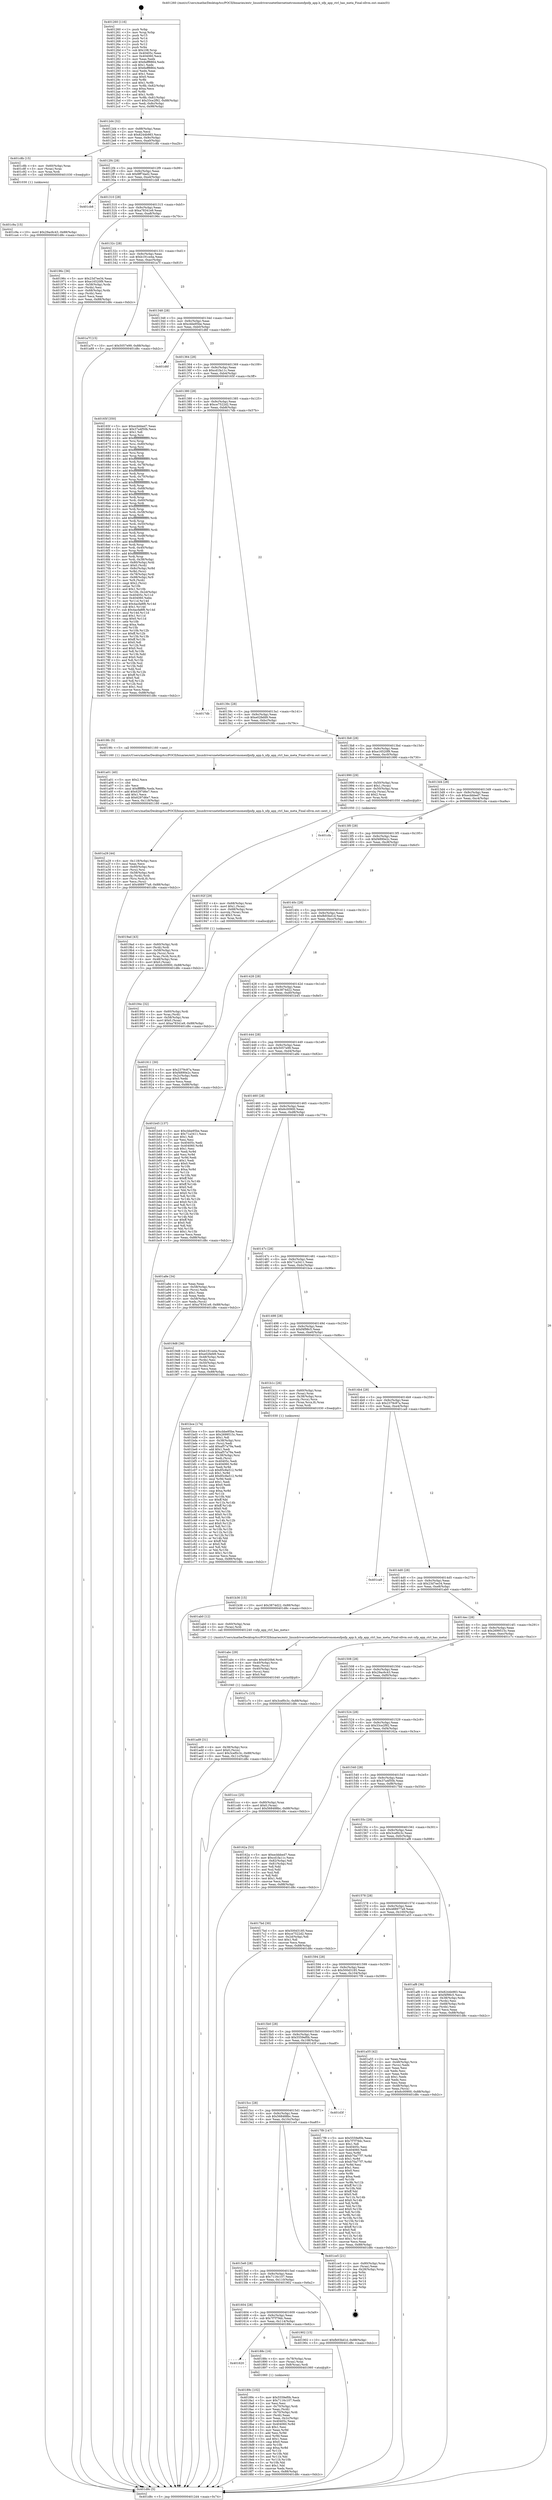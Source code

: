 digraph "0x401260" {
  label = "0x401260 (/mnt/c/Users/mathe/Desktop/tcc/POCII/binaries/extr_linuxdriversnetethernetnetronomenfpnfp_app.h_nfp_app_ctrl_has_meta_Final-ollvm.out::main(0))"
  labelloc = "t"
  node[shape=record]

  Entry [label="",width=0.3,height=0.3,shape=circle,fillcolor=black,style=filled]
  "0x4012d4" [label="{
     0x4012d4 [32]\l
     | [instrs]\l
     &nbsp;&nbsp;0x4012d4 \<+6\>: mov -0x88(%rbp),%eax\l
     &nbsp;&nbsp;0x4012da \<+2\>: mov %eax,%ecx\l
     &nbsp;&nbsp;0x4012dc \<+6\>: sub $0x8244b983,%ecx\l
     &nbsp;&nbsp;0x4012e2 \<+6\>: mov %eax,-0x9c(%rbp)\l
     &nbsp;&nbsp;0x4012e8 \<+6\>: mov %ecx,-0xa0(%rbp)\l
     &nbsp;&nbsp;0x4012ee \<+6\>: je 0000000000401c8b \<main+0xa2b\>\l
  }"]
  "0x401c8b" [label="{
     0x401c8b [15]\l
     | [instrs]\l
     &nbsp;&nbsp;0x401c8b \<+4\>: mov -0x60(%rbp),%rax\l
     &nbsp;&nbsp;0x401c8f \<+3\>: mov (%rax),%rax\l
     &nbsp;&nbsp;0x401c92 \<+3\>: mov %rax,%rdi\l
     &nbsp;&nbsp;0x401c95 \<+5\>: call 0000000000401030 \<free@plt\>\l
     | [calls]\l
     &nbsp;&nbsp;0x401030 \{1\} (unknown)\l
  }"]
  "0x4012f4" [label="{
     0x4012f4 [28]\l
     | [instrs]\l
     &nbsp;&nbsp;0x4012f4 \<+5\>: jmp 00000000004012f9 \<main+0x99\>\l
     &nbsp;&nbsp;0x4012f9 \<+6\>: mov -0x9c(%rbp),%eax\l
     &nbsp;&nbsp;0x4012ff \<+5\>: sub $0x8ff7dad2,%eax\l
     &nbsp;&nbsp;0x401304 \<+6\>: mov %eax,-0xa4(%rbp)\l
     &nbsp;&nbsp;0x40130a \<+6\>: je 0000000000401cb8 \<main+0xa58\>\l
  }"]
  Exit [label="",width=0.3,height=0.3,shape=circle,fillcolor=black,style=filled,peripheries=2]
  "0x401cb8" [label="{
     0x401cb8\l
  }", style=dashed]
  "0x401310" [label="{
     0x401310 [28]\l
     | [instrs]\l
     &nbsp;&nbsp;0x401310 \<+5\>: jmp 0000000000401315 \<main+0xb5\>\l
     &nbsp;&nbsp;0x401315 \<+6\>: mov -0x9c(%rbp),%eax\l
     &nbsp;&nbsp;0x40131b \<+5\>: sub $0xa78341e9,%eax\l
     &nbsp;&nbsp;0x401320 \<+6\>: mov %eax,-0xa8(%rbp)\l
     &nbsp;&nbsp;0x401326 \<+6\>: je 000000000040196c \<main+0x70c\>\l
  }"]
  "0x401c9a" [label="{
     0x401c9a [15]\l
     | [instrs]\l
     &nbsp;&nbsp;0x401c9a \<+10\>: movl $0x29ac6c43,-0x88(%rbp)\l
     &nbsp;&nbsp;0x401ca4 \<+5\>: jmp 0000000000401d8c \<main+0xb2c\>\l
  }"]
  "0x40196c" [label="{
     0x40196c [36]\l
     | [instrs]\l
     &nbsp;&nbsp;0x40196c \<+5\>: mov $0x23d7ee34,%eax\l
     &nbsp;&nbsp;0x401971 \<+5\>: mov $0xe16520f9,%ecx\l
     &nbsp;&nbsp;0x401976 \<+4\>: mov -0x58(%rbp),%rdx\l
     &nbsp;&nbsp;0x40197a \<+2\>: mov (%rdx),%esi\l
     &nbsp;&nbsp;0x40197c \<+4\>: mov -0x68(%rbp),%rdx\l
     &nbsp;&nbsp;0x401980 \<+2\>: cmp (%rdx),%esi\l
     &nbsp;&nbsp;0x401982 \<+3\>: cmovl %ecx,%eax\l
     &nbsp;&nbsp;0x401985 \<+6\>: mov %eax,-0x88(%rbp)\l
     &nbsp;&nbsp;0x40198b \<+5\>: jmp 0000000000401d8c \<main+0xb2c\>\l
  }"]
  "0x40132c" [label="{
     0x40132c [28]\l
     | [instrs]\l
     &nbsp;&nbsp;0x40132c \<+5\>: jmp 0000000000401331 \<main+0xd1\>\l
     &nbsp;&nbsp;0x401331 \<+6\>: mov -0x9c(%rbp),%eax\l
     &nbsp;&nbsp;0x401337 \<+5\>: sub $0xb191ce4a,%eax\l
     &nbsp;&nbsp;0x40133c \<+6\>: mov %eax,-0xac(%rbp)\l
     &nbsp;&nbsp;0x401342 \<+6\>: je 0000000000401a7f \<main+0x81f\>\l
  }"]
  "0x401b36" [label="{
     0x401b36 [15]\l
     | [instrs]\l
     &nbsp;&nbsp;0x401b36 \<+10\>: movl $0x3874d22,-0x88(%rbp)\l
     &nbsp;&nbsp;0x401b40 \<+5\>: jmp 0000000000401d8c \<main+0xb2c\>\l
  }"]
  "0x401a7f" [label="{
     0x401a7f [15]\l
     | [instrs]\l
     &nbsp;&nbsp;0x401a7f \<+10\>: movl $0x5057e99,-0x88(%rbp)\l
     &nbsp;&nbsp;0x401a89 \<+5\>: jmp 0000000000401d8c \<main+0xb2c\>\l
  }"]
  "0x401348" [label="{
     0x401348 [28]\l
     | [instrs]\l
     &nbsp;&nbsp;0x401348 \<+5\>: jmp 000000000040134d \<main+0xed\>\l
     &nbsp;&nbsp;0x40134d \<+6\>: mov -0x9c(%rbp),%eax\l
     &nbsp;&nbsp;0x401353 \<+5\>: sub $0xcbbe95be,%eax\l
     &nbsp;&nbsp;0x401358 \<+6\>: mov %eax,-0xb0(%rbp)\l
     &nbsp;&nbsp;0x40135e \<+6\>: je 0000000000401d6f \<main+0xb0f\>\l
  }"]
  "0x401ad9" [label="{
     0x401ad9 [31]\l
     | [instrs]\l
     &nbsp;&nbsp;0x401ad9 \<+4\>: mov -0x38(%rbp),%rcx\l
     &nbsp;&nbsp;0x401add \<+6\>: movl $0x0,(%rcx)\l
     &nbsp;&nbsp;0x401ae3 \<+10\>: movl $0x3cef0c3c,-0x88(%rbp)\l
     &nbsp;&nbsp;0x401aed \<+6\>: mov %eax,-0x11c(%rbp)\l
     &nbsp;&nbsp;0x401af3 \<+5\>: jmp 0000000000401d8c \<main+0xb2c\>\l
  }"]
  "0x401d6f" [label="{
     0x401d6f\l
  }", style=dashed]
  "0x401364" [label="{
     0x401364 [28]\l
     | [instrs]\l
     &nbsp;&nbsp;0x401364 \<+5\>: jmp 0000000000401369 \<main+0x109\>\l
     &nbsp;&nbsp;0x401369 \<+6\>: mov -0x9c(%rbp),%eax\l
     &nbsp;&nbsp;0x40136f \<+5\>: sub $0xcd1fa11c,%eax\l
     &nbsp;&nbsp;0x401374 \<+6\>: mov %eax,-0xb4(%rbp)\l
     &nbsp;&nbsp;0x40137a \<+6\>: je 000000000040165f \<main+0x3ff\>\l
  }"]
  "0x401abc" [label="{
     0x401abc [29]\l
     | [instrs]\l
     &nbsp;&nbsp;0x401abc \<+10\>: movabs $0x4020b6,%rdi\l
     &nbsp;&nbsp;0x401ac6 \<+4\>: mov -0x40(%rbp),%rcx\l
     &nbsp;&nbsp;0x401aca \<+2\>: mov %eax,(%rcx)\l
     &nbsp;&nbsp;0x401acc \<+4\>: mov -0x40(%rbp),%rcx\l
     &nbsp;&nbsp;0x401ad0 \<+2\>: mov (%rcx),%esi\l
     &nbsp;&nbsp;0x401ad2 \<+2\>: mov $0x0,%al\l
     &nbsp;&nbsp;0x401ad4 \<+5\>: call 0000000000401040 \<printf@plt\>\l
     | [calls]\l
     &nbsp;&nbsp;0x401040 \{1\} (unknown)\l
  }"]
  "0x40165f" [label="{
     0x40165f [350]\l
     | [instrs]\l
     &nbsp;&nbsp;0x40165f \<+5\>: mov $0xecbbbed7,%eax\l
     &nbsp;&nbsp;0x401664 \<+5\>: mov $0x37a4f50b,%ecx\l
     &nbsp;&nbsp;0x401669 \<+2\>: mov $0x1,%dl\l
     &nbsp;&nbsp;0x40166b \<+3\>: mov %rsp,%rsi\l
     &nbsp;&nbsp;0x40166e \<+4\>: add $0xfffffffffffffff0,%rsi\l
     &nbsp;&nbsp;0x401672 \<+3\>: mov %rsi,%rsp\l
     &nbsp;&nbsp;0x401675 \<+4\>: mov %rsi,-0x80(%rbp)\l
     &nbsp;&nbsp;0x401679 \<+3\>: mov %rsp,%rsi\l
     &nbsp;&nbsp;0x40167c \<+4\>: add $0xfffffffffffffff0,%rsi\l
     &nbsp;&nbsp;0x401680 \<+3\>: mov %rsi,%rsp\l
     &nbsp;&nbsp;0x401683 \<+3\>: mov %rsp,%rdi\l
     &nbsp;&nbsp;0x401686 \<+4\>: add $0xfffffffffffffff0,%rdi\l
     &nbsp;&nbsp;0x40168a \<+3\>: mov %rdi,%rsp\l
     &nbsp;&nbsp;0x40168d \<+4\>: mov %rdi,-0x78(%rbp)\l
     &nbsp;&nbsp;0x401691 \<+3\>: mov %rsp,%rdi\l
     &nbsp;&nbsp;0x401694 \<+4\>: add $0xfffffffffffffff0,%rdi\l
     &nbsp;&nbsp;0x401698 \<+3\>: mov %rdi,%rsp\l
     &nbsp;&nbsp;0x40169b \<+4\>: mov %rdi,-0x70(%rbp)\l
     &nbsp;&nbsp;0x40169f \<+3\>: mov %rsp,%rdi\l
     &nbsp;&nbsp;0x4016a2 \<+4\>: add $0xfffffffffffffff0,%rdi\l
     &nbsp;&nbsp;0x4016a6 \<+3\>: mov %rdi,%rsp\l
     &nbsp;&nbsp;0x4016a9 \<+4\>: mov %rdi,-0x68(%rbp)\l
     &nbsp;&nbsp;0x4016ad \<+3\>: mov %rsp,%rdi\l
     &nbsp;&nbsp;0x4016b0 \<+4\>: add $0xfffffffffffffff0,%rdi\l
     &nbsp;&nbsp;0x4016b4 \<+3\>: mov %rdi,%rsp\l
     &nbsp;&nbsp;0x4016b7 \<+4\>: mov %rdi,-0x60(%rbp)\l
     &nbsp;&nbsp;0x4016bb \<+3\>: mov %rsp,%rdi\l
     &nbsp;&nbsp;0x4016be \<+4\>: add $0xfffffffffffffff0,%rdi\l
     &nbsp;&nbsp;0x4016c2 \<+3\>: mov %rdi,%rsp\l
     &nbsp;&nbsp;0x4016c5 \<+4\>: mov %rdi,-0x58(%rbp)\l
     &nbsp;&nbsp;0x4016c9 \<+3\>: mov %rsp,%rdi\l
     &nbsp;&nbsp;0x4016cc \<+4\>: add $0xfffffffffffffff0,%rdi\l
     &nbsp;&nbsp;0x4016d0 \<+3\>: mov %rdi,%rsp\l
     &nbsp;&nbsp;0x4016d3 \<+4\>: mov %rdi,-0x50(%rbp)\l
     &nbsp;&nbsp;0x4016d7 \<+3\>: mov %rsp,%rdi\l
     &nbsp;&nbsp;0x4016da \<+4\>: add $0xfffffffffffffff0,%rdi\l
     &nbsp;&nbsp;0x4016de \<+3\>: mov %rdi,%rsp\l
     &nbsp;&nbsp;0x4016e1 \<+4\>: mov %rdi,-0x48(%rbp)\l
     &nbsp;&nbsp;0x4016e5 \<+3\>: mov %rsp,%rdi\l
     &nbsp;&nbsp;0x4016e8 \<+4\>: add $0xfffffffffffffff0,%rdi\l
     &nbsp;&nbsp;0x4016ec \<+3\>: mov %rdi,%rsp\l
     &nbsp;&nbsp;0x4016ef \<+4\>: mov %rdi,-0x40(%rbp)\l
     &nbsp;&nbsp;0x4016f3 \<+3\>: mov %rsp,%rdi\l
     &nbsp;&nbsp;0x4016f6 \<+4\>: add $0xfffffffffffffff0,%rdi\l
     &nbsp;&nbsp;0x4016fa \<+3\>: mov %rdi,%rsp\l
     &nbsp;&nbsp;0x4016fd \<+4\>: mov %rdi,-0x38(%rbp)\l
     &nbsp;&nbsp;0x401701 \<+4\>: mov -0x80(%rbp),%rdi\l
     &nbsp;&nbsp;0x401705 \<+6\>: movl $0x0,(%rdi)\l
     &nbsp;&nbsp;0x40170b \<+7\>: mov -0x8c(%rbp),%r8d\l
     &nbsp;&nbsp;0x401712 \<+3\>: mov %r8d,(%rsi)\l
     &nbsp;&nbsp;0x401715 \<+4\>: mov -0x78(%rbp),%rdi\l
     &nbsp;&nbsp;0x401719 \<+7\>: mov -0x98(%rbp),%r9\l
     &nbsp;&nbsp;0x401720 \<+3\>: mov %r9,(%rdi)\l
     &nbsp;&nbsp;0x401723 \<+3\>: cmpl $0x2,(%rsi)\l
     &nbsp;&nbsp;0x401726 \<+4\>: setne %r10b\l
     &nbsp;&nbsp;0x40172a \<+4\>: and $0x1,%r10b\l
     &nbsp;&nbsp;0x40172e \<+4\>: mov %r10b,-0x2d(%rbp)\l
     &nbsp;&nbsp;0x401732 \<+8\>: mov 0x40405c,%r11d\l
     &nbsp;&nbsp;0x40173a \<+7\>: mov 0x404060,%ebx\l
     &nbsp;&nbsp;0x401741 \<+3\>: mov %r11d,%r14d\l
     &nbsp;&nbsp;0x401744 \<+7\>: add $0x4acfa8f8,%r14d\l
     &nbsp;&nbsp;0x40174b \<+4\>: sub $0x1,%r14d\l
     &nbsp;&nbsp;0x40174f \<+7\>: sub $0x4acfa8f8,%r14d\l
     &nbsp;&nbsp;0x401756 \<+4\>: imul %r14d,%r11d\l
     &nbsp;&nbsp;0x40175a \<+4\>: and $0x1,%r11d\l
     &nbsp;&nbsp;0x40175e \<+4\>: cmp $0x0,%r11d\l
     &nbsp;&nbsp;0x401762 \<+4\>: sete %r10b\l
     &nbsp;&nbsp;0x401766 \<+3\>: cmp $0xa,%ebx\l
     &nbsp;&nbsp;0x401769 \<+4\>: setl %r15b\l
     &nbsp;&nbsp;0x40176d \<+3\>: mov %r10b,%r12b\l
     &nbsp;&nbsp;0x401770 \<+4\>: xor $0xff,%r12b\l
     &nbsp;&nbsp;0x401774 \<+3\>: mov %r15b,%r13b\l
     &nbsp;&nbsp;0x401777 \<+4\>: xor $0xff,%r13b\l
     &nbsp;&nbsp;0x40177b \<+3\>: xor $0x0,%dl\l
     &nbsp;&nbsp;0x40177e \<+3\>: mov %r12b,%sil\l
     &nbsp;&nbsp;0x401781 \<+4\>: and $0x0,%sil\l
     &nbsp;&nbsp;0x401785 \<+3\>: and %dl,%r10b\l
     &nbsp;&nbsp;0x401788 \<+3\>: mov %r13b,%dil\l
     &nbsp;&nbsp;0x40178b \<+4\>: and $0x0,%dil\l
     &nbsp;&nbsp;0x40178f \<+3\>: and %dl,%r15b\l
     &nbsp;&nbsp;0x401792 \<+3\>: or %r10b,%sil\l
     &nbsp;&nbsp;0x401795 \<+3\>: or %r15b,%dil\l
     &nbsp;&nbsp;0x401798 \<+3\>: xor %dil,%sil\l
     &nbsp;&nbsp;0x40179b \<+3\>: or %r13b,%r12b\l
     &nbsp;&nbsp;0x40179e \<+4\>: xor $0xff,%r12b\l
     &nbsp;&nbsp;0x4017a2 \<+3\>: or $0x0,%dl\l
     &nbsp;&nbsp;0x4017a5 \<+3\>: and %dl,%r12b\l
     &nbsp;&nbsp;0x4017a8 \<+3\>: or %r12b,%sil\l
     &nbsp;&nbsp;0x4017ab \<+4\>: test $0x1,%sil\l
     &nbsp;&nbsp;0x4017af \<+3\>: cmovne %ecx,%eax\l
     &nbsp;&nbsp;0x4017b2 \<+6\>: mov %eax,-0x88(%rbp)\l
     &nbsp;&nbsp;0x4017b8 \<+5\>: jmp 0000000000401d8c \<main+0xb2c\>\l
  }"]
  "0x401380" [label="{
     0x401380 [28]\l
     | [instrs]\l
     &nbsp;&nbsp;0x401380 \<+5\>: jmp 0000000000401385 \<main+0x125\>\l
     &nbsp;&nbsp;0x401385 \<+6\>: mov -0x9c(%rbp),%eax\l
     &nbsp;&nbsp;0x40138b \<+5\>: sub $0xce7522d2,%eax\l
     &nbsp;&nbsp;0x401390 \<+6\>: mov %eax,-0xb8(%rbp)\l
     &nbsp;&nbsp;0x401396 \<+6\>: je 00000000004017db \<main+0x57b\>\l
  }"]
  "0x401a29" [label="{
     0x401a29 [44]\l
     | [instrs]\l
     &nbsp;&nbsp;0x401a29 \<+6\>: mov -0x118(%rbp),%ecx\l
     &nbsp;&nbsp;0x401a2f \<+3\>: imul %eax,%ecx\l
     &nbsp;&nbsp;0x401a32 \<+4\>: mov -0x60(%rbp),%rsi\l
     &nbsp;&nbsp;0x401a36 \<+3\>: mov (%rsi),%rsi\l
     &nbsp;&nbsp;0x401a39 \<+4\>: mov -0x58(%rbp),%rdi\l
     &nbsp;&nbsp;0x401a3d \<+3\>: movslq (%rdi),%rdi\l
     &nbsp;&nbsp;0x401a40 \<+4\>: mov (%rsi,%rdi,8),%rsi\l
     &nbsp;&nbsp;0x401a44 \<+2\>: mov %ecx,(%rsi)\l
     &nbsp;&nbsp;0x401a46 \<+10\>: movl $0x488977a9,-0x88(%rbp)\l
     &nbsp;&nbsp;0x401a50 \<+5\>: jmp 0000000000401d8c \<main+0xb2c\>\l
  }"]
  "0x4017db" [label="{
     0x4017db\l
  }", style=dashed]
  "0x40139c" [label="{
     0x40139c [28]\l
     | [instrs]\l
     &nbsp;&nbsp;0x40139c \<+5\>: jmp 00000000004013a1 \<main+0x141\>\l
     &nbsp;&nbsp;0x4013a1 \<+6\>: mov -0x9c(%rbp),%eax\l
     &nbsp;&nbsp;0x4013a7 \<+5\>: sub $0xe02fefd9,%eax\l
     &nbsp;&nbsp;0x4013ac \<+6\>: mov %eax,-0xbc(%rbp)\l
     &nbsp;&nbsp;0x4013b2 \<+6\>: je 00000000004019fc \<main+0x79c\>\l
  }"]
  "0x401a01" [label="{
     0x401a01 [40]\l
     | [instrs]\l
     &nbsp;&nbsp;0x401a01 \<+5\>: mov $0x2,%ecx\l
     &nbsp;&nbsp;0x401a06 \<+1\>: cltd\l
     &nbsp;&nbsp;0x401a07 \<+2\>: idiv %ecx\l
     &nbsp;&nbsp;0x401a09 \<+6\>: imul $0xfffffffe,%edx,%ecx\l
     &nbsp;&nbsp;0x401a0f \<+6\>: add $0x6297d6e7,%ecx\l
     &nbsp;&nbsp;0x401a15 \<+3\>: add $0x1,%ecx\l
     &nbsp;&nbsp;0x401a18 \<+6\>: sub $0x6297d6e7,%ecx\l
     &nbsp;&nbsp;0x401a1e \<+6\>: mov %ecx,-0x118(%rbp)\l
     &nbsp;&nbsp;0x401a24 \<+5\>: call 0000000000401160 \<next_i\>\l
     | [calls]\l
     &nbsp;&nbsp;0x401160 \{1\} (/mnt/c/Users/mathe/Desktop/tcc/POCII/binaries/extr_linuxdriversnetethernetnetronomenfpnfp_app.h_nfp_app_ctrl_has_meta_Final-ollvm.out::next_i)\l
  }"]
  "0x4019fc" [label="{
     0x4019fc [5]\l
     | [instrs]\l
     &nbsp;&nbsp;0x4019fc \<+5\>: call 0000000000401160 \<next_i\>\l
     | [calls]\l
     &nbsp;&nbsp;0x401160 \{1\} (/mnt/c/Users/mathe/Desktop/tcc/POCII/binaries/extr_linuxdriversnetethernetnetronomenfpnfp_app.h_nfp_app_ctrl_has_meta_Final-ollvm.out::next_i)\l
  }"]
  "0x4013b8" [label="{
     0x4013b8 [28]\l
     | [instrs]\l
     &nbsp;&nbsp;0x4013b8 \<+5\>: jmp 00000000004013bd \<main+0x15d\>\l
     &nbsp;&nbsp;0x4013bd \<+6\>: mov -0x9c(%rbp),%eax\l
     &nbsp;&nbsp;0x4013c3 \<+5\>: sub $0xe16520f9,%eax\l
     &nbsp;&nbsp;0x4013c8 \<+6\>: mov %eax,-0xc0(%rbp)\l
     &nbsp;&nbsp;0x4013ce \<+6\>: je 0000000000401990 \<main+0x730\>\l
  }"]
  "0x4019ad" [label="{
     0x4019ad [43]\l
     | [instrs]\l
     &nbsp;&nbsp;0x4019ad \<+4\>: mov -0x60(%rbp),%rdi\l
     &nbsp;&nbsp;0x4019b1 \<+3\>: mov (%rdi),%rdi\l
     &nbsp;&nbsp;0x4019b4 \<+4\>: mov -0x58(%rbp),%rcx\l
     &nbsp;&nbsp;0x4019b8 \<+3\>: movslq (%rcx),%rcx\l
     &nbsp;&nbsp;0x4019bb \<+4\>: mov %rax,(%rdi,%rcx,8)\l
     &nbsp;&nbsp;0x4019bf \<+4\>: mov -0x48(%rbp),%rax\l
     &nbsp;&nbsp;0x4019c3 \<+6\>: movl $0x0,(%rax)\l
     &nbsp;&nbsp;0x4019c9 \<+10\>: movl $0x6c00900,-0x88(%rbp)\l
     &nbsp;&nbsp;0x4019d3 \<+5\>: jmp 0000000000401d8c \<main+0xb2c\>\l
  }"]
  "0x401990" [label="{
     0x401990 [29]\l
     | [instrs]\l
     &nbsp;&nbsp;0x401990 \<+4\>: mov -0x50(%rbp),%rax\l
     &nbsp;&nbsp;0x401994 \<+6\>: movl $0x1,(%rax)\l
     &nbsp;&nbsp;0x40199a \<+4\>: mov -0x50(%rbp),%rax\l
     &nbsp;&nbsp;0x40199e \<+3\>: movslq (%rax),%rax\l
     &nbsp;&nbsp;0x4019a1 \<+4\>: shl $0x2,%rax\l
     &nbsp;&nbsp;0x4019a5 \<+3\>: mov %rax,%rdi\l
     &nbsp;&nbsp;0x4019a8 \<+5\>: call 0000000000401050 \<malloc@plt\>\l
     | [calls]\l
     &nbsp;&nbsp;0x401050 \{1\} (unknown)\l
  }"]
  "0x4013d4" [label="{
     0x4013d4 [28]\l
     | [instrs]\l
     &nbsp;&nbsp;0x4013d4 \<+5\>: jmp 00000000004013d9 \<main+0x179\>\l
     &nbsp;&nbsp;0x4013d9 \<+6\>: mov -0x9c(%rbp),%eax\l
     &nbsp;&nbsp;0x4013df \<+5\>: sub $0xecbbbed7,%eax\l
     &nbsp;&nbsp;0x4013e4 \<+6\>: mov %eax,-0xc4(%rbp)\l
     &nbsp;&nbsp;0x4013ea \<+6\>: je 0000000000401cfa \<main+0xa9a\>\l
  }"]
  "0x40194c" [label="{
     0x40194c [32]\l
     | [instrs]\l
     &nbsp;&nbsp;0x40194c \<+4\>: mov -0x60(%rbp),%rdi\l
     &nbsp;&nbsp;0x401950 \<+3\>: mov %rax,(%rdi)\l
     &nbsp;&nbsp;0x401953 \<+4\>: mov -0x58(%rbp),%rax\l
     &nbsp;&nbsp;0x401957 \<+6\>: movl $0x0,(%rax)\l
     &nbsp;&nbsp;0x40195d \<+10\>: movl $0xa78341e9,-0x88(%rbp)\l
     &nbsp;&nbsp;0x401967 \<+5\>: jmp 0000000000401d8c \<main+0xb2c\>\l
  }"]
  "0x401cfa" [label="{
     0x401cfa\l
  }", style=dashed]
  "0x4013f0" [label="{
     0x4013f0 [28]\l
     | [instrs]\l
     &nbsp;&nbsp;0x4013f0 \<+5\>: jmp 00000000004013f5 \<main+0x195\>\l
     &nbsp;&nbsp;0x4013f5 \<+6\>: mov -0x9c(%rbp),%eax\l
     &nbsp;&nbsp;0x4013fb \<+5\>: sub $0xf4890e2c,%eax\l
     &nbsp;&nbsp;0x401400 \<+6\>: mov %eax,-0xc8(%rbp)\l
     &nbsp;&nbsp;0x401406 \<+6\>: je 000000000040192f \<main+0x6cf\>\l
  }"]
  "0x40189c" [label="{
     0x40189c [102]\l
     | [instrs]\l
     &nbsp;&nbsp;0x40189c \<+5\>: mov $0x5559ef0b,%ecx\l
     &nbsp;&nbsp;0x4018a1 \<+5\>: mov $0x7116c107,%edx\l
     &nbsp;&nbsp;0x4018a6 \<+2\>: xor %esi,%esi\l
     &nbsp;&nbsp;0x4018a8 \<+4\>: mov -0x70(%rbp),%rdi\l
     &nbsp;&nbsp;0x4018ac \<+2\>: mov %eax,(%rdi)\l
     &nbsp;&nbsp;0x4018ae \<+4\>: mov -0x70(%rbp),%rdi\l
     &nbsp;&nbsp;0x4018b2 \<+2\>: mov (%rdi),%eax\l
     &nbsp;&nbsp;0x4018b4 \<+3\>: mov %eax,-0x2c(%rbp)\l
     &nbsp;&nbsp;0x4018b7 \<+7\>: mov 0x40405c,%eax\l
     &nbsp;&nbsp;0x4018be \<+8\>: mov 0x404060,%r8d\l
     &nbsp;&nbsp;0x4018c6 \<+3\>: sub $0x1,%esi\l
     &nbsp;&nbsp;0x4018c9 \<+3\>: mov %eax,%r9d\l
     &nbsp;&nbsp;0x4018cc \<+3\>: add %esi,%r9d\l
     &nbsp;&nbsp;0x4018cf \<+4\>: imul %r9d,%eax\l
     &nbsp;&nbsp;0x4018d3 \<+3\>: and $0x1,%eax\l
     &nbsp;&nbsp;0x4018d6 \<+3\>: cmp $0x0,%eax\l
     &nbsp;&nbsp;0x4018d9 \<+4\>: sete %r10b\l
     &nbsp;&nbsp;0x4018dd \<+4\>: cmp $0xa,%r8d\l
     &nbsp;&nbsp;0x4018e1 \<+4\>: setl %r11b\l
     &nbsp;&nbsp;0x4018e5 \<+3\>: mov %r10b,%bl\l
     &nbsp;&nbsp;0x4018e8 \<+3\>: and %r11b,%bl\l
     &nbsp;&nbsp;0x4018eb \<+3\>: xor %r11b,%r10b\l
     &nbsp;&nbsp;0x4018ee \<+3\>: or %r10b,%bl\l
     &nbsp;&nbsp;0x4018f1 \<+3\>: test $0x1,%bl\l
     &nbsp;&nbsp;0x4018f4 \<+3\>: cmovne %edx,%ecx\l
     &nbsp;&nbsp;0x4018f7 \<+6\>: mov %ecx,-0x88(%rbp)\l
     &nbsp;&nbsp;0x4018fd \<+5\>: jmp 0000000000401d8c \<main+0xb2c\>\l
  }"]
  "0x40192f" [label="{
     0x40192f [29]\l
     | [instrs]\l
     &nbsp;&nbsp;0x40192f \<+4\>: mov -0x68(%rbp),%rax\l
     &nbsp;&nbsp;0x401933 \<+6\>: movl $0x1,(%rax)\l
     &nbsp;&nbsp;0x401939 \<+4\>: mov -0x68(%rbp),%rax\l
     &nbsp;&nbsp;0x40193d \<+3\>: movslq (%rax),%rax\l
     &nbsp;&nbsp;0x401940 \<+4\>: shl $0x3,%rax\l
     &nbsp;&nbsp;0x401944 \<+3\>: mov %rax,%rdi\l
     &nbsp;&nbsp;0x401947 \<+5\>: call 0000000000401050 \<malloc@plt\>\l
     | [calls]\l
     &nbsp;&nbsp;0x401050 \{1\} (unknown)\l
  }"]
  "0x40140c" [label="{
     0x40140c [28]\l
     | [instrs]\l
     &nbsp;&nbsp;0x40140c \<+5\>: jmp 0000000000401411 \<main+0x1b1\>\l
     &nbsp;&nbsp;0x401411 \<+6\>: mov -0x9c(%rbp),%eax\l
     &nbsp;&nbsp;0x401417 \<+5\>: sub $0xfb93bd1d,%eax\l
     &nbsp;&nbsp;0x40141c \<+6\>: mov %eax,-0xcc(%rbp)\l
     &nbsp;&nbsp;0x401422 \<+6\>: je 0000000000401911 \<main+0x6b1\>\l
  }"]
  "0x401620" [label="{
     0x401620\l
  }", style=dashed]
  "0x401911" [label="{
     0x401911 [30]\l
     | [instrs]\l
     &nbsp;&nbsp;0x401911 \<+5\>: mov $0x2379c87a,%eax\l
     &nbsp;&nbsp;0x401916 \<+5\>: mov $0xf4890e2c,%ecx\l
     &nbsp;&nbsp;0x40191b \<+3\>: mov -0x2c(%rbp),%edx\l
     &nbsp;&nbsp;0x40191e \<+3\>: cmp $0x0,%edx\l
     &nbsp;&nbsp;0x401921 \<+3\>: cmove %ecx,%eax\l
     &nbsp;&nbsp;0x401924 \<+6\>: mov %eax,-0x88(%rbp)\l
     &nbsp;&nbsp;0x40192a \<+5\>: jmp 0000000000401d8c \<main+0xb2c\>\l
  }"]
  "0x401428" [label="{
     0x401428 [28]\l
     | [instrs]\l
     &nbsp;&nbsp;0x401428 \<+5\>: jmp 000000000040142d \<main+0x1cd\>\l
     &nbsp;&nbsp;0x40142d \<+6\>: mov -0x9c(%rbp),%eax\l
     &nbsp;&nbsp;0x401433 \<+5\>: sub $0x3874d22,%eax\l
     &nbsp;&nbsp;0x401438 \<+6\>: mov %eax,-0xd0(%rbp)\l
     &nbsp;&nbsp;0x40143e \<+6\>: je 0000000000401b45 \<main+0x8e5\>\l
  }"]
  "0x40188c" [label="{
     0x40188c [16]\l
     | [instrs]\l
     &nbsp;&nbsp;0x40188c \<+4\>: mov -0x78(%rbp),%rax\l
     &nbsp;&nbsp;0x401890 \<+3\>: mov (%rax),%rax\l
     &nbsp;&nbsp;0x401893 \<+4\>: mov 0x8(%rax),%rdi\l
     &nbsp;&nbsp;0x401897 \<+5\>: call 0000000000401060 \<atoi@plt\>\l
     | [calls]\l
     &nbsp;&nbsp;0x401060 \{1\} (unknown)\l
  }"]
  "0x401b45" [label="{
     0x401b45 [137]\l
     | [instrs]\l
     &nbsp;&nbsp;0x401b45 \<+5\>: mov $0xcbbe95be,%eax\l
     &nbsp;&nbsp;0x401b4a \<+5\>: mov $0x71a3411,%ecx\l
     &nbsp;&nbsp;0x401b4f \<+2\>: mov $0x1,%dl\l
     &nbsp;&nbsp;0x401b51 \<+2\>: xor %esi,%esi\l
     &nbsp;&nbsp;0x401b53 \<+7\>: mov 0x40405c,%edi\l
     &nbsp;&nbsp;0x401b5a \<+8\>: mov 0x404060,%r8d\l
     &nbsp;&nbsp;0x401b62 \<+3\>: sub $0x1,%esi\l
     &nbsp;&nbsp;0x401b65 \<+3\>: mov %edi,%r9d\l
     &nbsp;&nbsp;0x401b68 \<+3\>: add %esi,%r9d\l
     &nbsp;&nbsp;0x401b6b \<+4\>: imul %r9d,%edi\l
     &nbsp;&nbsp;0x401b6f \<+3\>: and $0x1,%edi\l
     &nbsp;&nbsp;0x401b72 \<+3\>: cmp $0x0,%edi\l
     &nbsp;&nbsp;0x401b75 \<+4\>: sete %r10b\l
     &nbsp;&nbsp;0x401b79 \<+4\>: cmp $0xa,%r8d\l
     &nbsp;&nbsp;0x401b7d \<+4\>: setl %r11b\l
     &nbsp;&nbsp;0x401b81 \<+3\>: mov %r10b,%bl\l
     &nbsp;&nbsp;0x401b84 \<+3\>: xor $0xff,%bl\l
     &nbsp;&nbsp;0x401b87 \<+3\>: mov %r11b,%r14b\l
     &nbsp;&nbsp;0x401b8a \<+4\>: xor $0xff,%r14b\l
     &nbsp;&nbsp;0x401b8e \<+3\>: xor $0x0,%dl\l
     &nbsp;&nbsp;0x401b91 \<+3\>: mov %bl,%r15b\l
     &nbsp;&nbsp;0x401b94 \<+4\>: and $0x0,%r15b\l
     &nbsp;&nbsp;0x401b98 \<+3\>: and %dl,%r10b\l
     &nbsp;&nbsp;0x401b9b \<+3\>: mov %r14b,%r12b\l
     &nbsp;&nbsp;0x401b9e \<+4\>: and $0x0,%r12b\l
     &nbsp;&nbsp;0x401ba2 \<+3\>: and %dl,%r11b\l
     &nbsp;&nbsp;0x401ba5 \<+3\>: or %r10b,%r15b\l
     &nbsp;&nbsp;0x401ba8 \<+3\>: or %r11b,%r12b\l
     &nbsp;&nbsp;0x401bab \<+3\>: xor %r12b,%r15b\l
     &nbsp;&nbsp;0x401bae \<+3\>: or %r14b,%bl\l
     &nbsp;&nbsp;0x401bb1 \<+3\>: xor $0xff,%bl\l
     &nbsp;&nbsp;0x401bb4 \<+3\>: or $0x0,%dl\l
     &nbsp;&nbsp;0x401bb7 \<+2\>: and %dl,%bl\l
     &nbsp;&nbsp;0x401bb9 \<+3\>: or %bl,%r15b\l
     &nbsp;&nbsp;0x401bbc \<+4\>: test $0x1,%r15b\l
     &nbsp;&nbsp;0x401bc0 \<+3\>: cmovne %ecx,%eax\l
     &nbsp;&nbsp;0x401bc3 \<+6\>: mov %eax,-0x88(%rbp)\l
     &nbsp;&nbsp;0x401bc9 \<+5\>: jmp 0000000000401d8c \<main+0xb2c\>\l
  }"]
  "0x401444" [label="{
     0x401444 [28]\l
     | [instrs]\l
     &nbsp;&nbsp;0x401444 \<+5\>: jmp 0000000000401449 \<main+0x1e9\>\l
     &nbsp;&nbsp;0x401449 \<+6\>: mov -0x9c(%rbp),%eax\l
     &nbsp;&nbsp;0x40144f \<+5\>: sub $0x5057e99,%eax\l
     &nbsp;&nbsp;0x401454 \<+6\>: mov %eax,-0xd4(%rbp)\l
     &nbsp;&nbsp;0x40145a \<+6\>: je 0000000000401a8e \<main+0x82e\>\l
  }"]
  "0x401604" [label="{
     0x401604 [28]\l
     | [instrs]\l
     &nbsp;&nbsp;0x401604 \<+5\>: jmp 0000000000401609 \<main+0x3a9\>\l
     &nbsp;&nbsp;0x401609 \<+6\>: mov -0x9c(%rbp),%eax\l
     &nbsp;&nbsp;0x40160f \<+5\>: sub $0x7f7f79dc,%eax\l
     &nbsp;&nbsp;0x401614 \<+6\>: mov %eax,-0x114(%rbp)\l
     &nbsp;&nbsp;0x40161a \<+6\>: je 000000000040188c \<main+0x62c\>\l
  }"]
  "0x401a8e" [label="{
     0x401a8e [34]\l
     | [instrs]\l
     &nbsp;&nbsp;0x401a8e \<+2\>: xor %eax,%eax\l
     &nbsp;&nbsp;0x401a90 \<+4\>: mov -0x58(%rbp),%rcx\l
     &nbsp;&nbsp;0x401a94 \<+2\>: mov (%rcx),%edx\l
     &nbsp;&nbsp;0x401a96 \<+3\>: sub $0x1,%eax\l
     &nbsp;&nbsp;0x401a99 \<+2\>: sub %eax,%edx\l
     &nbsp;&nbsp;0x401a9b \<+4\>: mov -0x58(%rbp),%rcx\l
     &nbsp;&nbsp;0x401a9f \<+2\>: mov %edx,(%rcx)\l
     &nbsp;&nbsp;0x401aa1 \<+10\>: movl $0xa78341e9,-0x88(%rbp)\l
     &nbsp;&nbsp;0x401aab \<+5\>: jmp 0000000000401d8c \<main+0xb2c\>\l
  }"]
  "0x401460" [label="{
     0x401460 [28]\l
     | [instrs]\l
     &nbsp;&nbsp;0x401460 \<+5\>: jmp 0000000000401465 \<main+0x205\>\l
     &nbsp;&nbsp;0x401465 \<+6\>: mov -0x9c(%rbp),%eax\l
     &nbsp;&nbsp;0x40146b \<+5\>: sub $0x6c00900,%eax\l
     &nbsp;&nbsp;0x401470 \<+6\>: mov %eax,-0xd8(%rbp)\l
     &nbsp;&nbsp;0x401476 \<+6\>: je 00000000004019d8 \<main+0x778\>\l
  }"]
  "0x401902" [label="{
     0x401902 [15]\l
     | [instrs]\l
     &nbsp;&nbsp;0x401902 \<+10\>: movl $0xfb93bd1d,-0x88(%rbp)\l
     &nbsp;&nbsp;0x40190c \<+5\>: jmp 0000000000401d8c \<main+0xb2c\>\l
  }"]
  "0x4019d8" [label="{
     0x4019d8 [36]\l
     | [instrs]\l
     &nbsp;&nbsp;0x4019d8 \<+5\>: mov $0xb191ce4a,%eax\l
     &nbsp;&nbsp;0x4019dd \<+5\>: mov $0xe02fefd9,%ecx\l
     &nbsp;&nbsp;0x4019e2 \<+4\>: mov -0x48(%rbp),%rdx\l
     &nbsp;&nbsp;0x4019e6 \<+2\>: mov (%rdx),%esi\l
     &nbsp;&nbsp;0x4019e8 \<+4\>: mov -0x50(%rbp),%rdx\l
     &nbsp;&nbsp;0x4019ec \<+2\>: cmp (%rdx),%esi\l
     &nbsp;&nbsp;0x4019ee \<+3\>: cmovl %ecx,%eax\l
     &nbsp;&nbsp;0x4019f1 \<+6\>: mov %eax,-0x88(%rbp)\l
     &nbsp;&nbsp;0x4019f7 \<+5\>: jmp 0000000000401d8c \<main+0xb2c\>\l
  }"]
  "0x40147c" [label="{
     0x40147c [28]\l
     | [instrs]\l
     &nbsp;&nbsp;0x40147c \<+5\>: jmp 0000000000401481 \<main+0x221\>\l
     &nbsp;&nbsp;0x401481 \<+6\>: mov -0x9c(%rbp),%eax\l
     &nbsp;&nbsp;0x401487 \<+5\>: sub $0x71a3411,%eax\l
     &nbsp;&nbsp;0x40148c \<+6\>: mov %eax,-0xdc(%rbp)\l
     &nbsp;&nbsp;0x401492 \<+6\>: je 0000000000401bce \<main+0x96e\>\l
  }"]
  "0x4015e8" [label="{
     0x4015e8 [28]\l
     | [instrs]\l
     &nbsp;&nbsp;0x4015e8 \<+5\>: jmp 00000000004015ed \<main+0x38d\>\l
     &nbsp;&nbsp;0x4015ed \<+6\>: mov -0x9c(%rbp),%eax\l
     &nbsp;&nbsp;0x4015f3 \<+5\>: sub $0x7116c107,%eax\l
     &nbsp;&nbsp;0x4015f8 \<+6\>: mov %eax,-0x110(%rbp)\l
     &nbsp;&nbsp;0x4015fe \<+6\>: je 0000000000401902 \<main+0x6a2\>\l
  }"]
  "0x401bce" [label="{
     0x401bce [174]\l
     | [instrs]\l
     &nbsp;&nbsp;0x401bce \<+5\>: mov $0xcbbe95be,%eax\l
     &nbsp;&nbsp;0x401bd3 \<+5\>: mov $0x2699515c,%ecx\l
     &nbsp;&nbsp;0x401bd8 \<+2\>: mov $0x1,%dl\l
     &nbsp;&nbsp;0x401bda \<+4\>: mov -0x38(%rbp),%rsi\l
     &nbsp;&nbsp;0x401bde \<+2\>: mov (%rsi),%edi\l
     &nbsp;&nbsp;0x401be0 \<+6\>: add $0xaf57a79a,%edi\l
     &nbsp;&nbsp;0x401be6 \<+3\>: add $0x1,%edi\l
     &nbsp;&nbsp;0x401be9 \<+6\>: sub $0xaf57a79a,%edi\l
     &nbsp;&nbsp;0x401bef \<+4\>: mov -0x38(%rbp),%rsi\l
     &nbsp;&nbsp;0x401bf3 \<+2\>: mov %edi,(%rsi)\l
     &nbsp;&nbsp;0x401bf5 \<+7\>: mov 0x40405c,%edi\l
     &nbsp;&nbsp;0x401bfc \<+8\>: mov 0x404060,%r8d\l
     &nbsp;&nbsp;0x401c04 \<+3\>: mov %edi,%r9d\l
     &nbsp;&nbsp;0x401c07 \<+7\>: sub $0x85c8a512,%r9d\l
     &nbsp;&nbsp;0x401c0e \<+4\>: sub $0x1,%r9d\l
     &nbsp;&nbsp;0x401c12 \<+7\>: add $0x85c8a512,%r9d\l
     &nbsp;&nbsp;0x401c19 \<+4\>: imul %r9d,%edi\l
     &nbsp;&nbsp;0x401c1d \<+3\>: and $0x1,%edi\l
     &nbsp;&nbsp;0x401c20 \<+3\>: cmp $0x0,%edi\l
     &nbsp;&nbsp;0x401c23 \<+4\>: sete %r10b\l
     &nbsp;&nbsp;0x401c27 \<+4\>: cmp $0xa,%r8d\l
     &nbsp;&nbsp;0x401c2b \<+4\>: setl %r11b\l
     &nbsp;&nbsp;0x401c2f \<+3\>: mov %r10b,%bl\l
     &nbsp;&nbsp;0x401c32 \<+3\>: xor $0xff,%bl\l
     &nbsp;&nbsp;0x401c35 \<+3\>: mov %r11b,%r14b\l
     &nbsp;&nbsp;0x401c38 \<+4\>: xor $0xff,%r14b\l
     &nbsp;&nbsp;0x401c3c \<+3\>: xor $0x0,%dl\l
     &nbsp;&nbsp;0x401c3f \<+3\>: mov %bl,%r15b\l
     &nbsp;&nbsp;0x401c42 \<+4\>: and $0x0,%r15b\l
     &nbsp;&nbsp;0x401c46 \<+3\>: and %dl,%r10b\l
     &nbsp;&nbsp;0x401c49 \<+3\>: mov %r14b,%r12b\l
     &nbsp;&nbsp;0x401c4c \<+4\>: and $0x0,%r12b\l
     &nbsp;&nbsp;0x401c50 \<+3\>: and %dl,%r11b\l
     &nbsp;&nbsp;0x401c53 \<+3\>: or %r10b,%r15b\l
     &nbsp;&nbsp;0x401c56 \<+3\>: or %r11b,%r12b\l
     &nbsp;&nbsp;0x401c59 \<+3\>: xor %r12b,%r15b\l
     &nbsp;&nbsp;0x401c5c \<+3\>: or %r14b,%bl\l
     &nbsp;&nbsp;0x401c5f \<+3\>: xor $0xff,%bl\l
     &nbsp;&nbsp;0x401c62 \<+3\>: or $0x0,%dl\l
     &nbsp;&nbsp;0x401c65 \<+2\>: and %dl,%bl\l
     &nbsp;&nbsp;0x401c67 \<+3\>: or %bl,%r15b\l
     &nbsp;&nbsp;0x401c6a \<+4\>: test $0x1,%r15b\l
     &nbsp;&nbsp;0x401c6e \<+3\>: cmovne %ecx,%eax\l
     &nbsp;&nbsp;0x401c71 \<+6\>: mov %eax,-0x88(%rbp)\l
     &nbsp;&nbsp;0x401c77 \<+5\>: jmp 0000000000401d8c \<main+0xb2c\>\l
  }"]
  "0x401498" [label="{
     0x401498 [28]\l
     | [instrs]\l
     &nbsp;&nbsp;0x401498 \<+5\>: jmp 000000000040149d \<main+0x23d\>\l
     &nbsp;&nbsp;0x40149d \<+6\>: mov -0x9c(%rbp),%eax\l
     &nbsp;&nbsp;0x4014a3 \<+5\>: sub $0xf4f98c5,%eax\l
     &nbsp;&nbsp;0x4014a8 \<+6\>: mov %eax,-0xe0(%rbp)\l
     &nbsp;&nbsp;0x4014ae \<+6\>: je 0000000000401b1c \<main+0x8bc\>\l
  }"]
  "0x401ce5" [label="{
     0x401ce5 [21]\l
     | [instrs]\l
     &nbsp;&nbsp;0x401ce5 \<+4\>: mov -0x80(%rbp),%rax\l
     &nbsp;&nbsp;0x401ce9 \<+2\>: mov (%rax),%eax\l
     &nbsp;&nbsp;0x401ceb \<+4\>: lea -0x28(%rbp),%rsp\l
     &nbsp;&nbsp;0x401cef \<+1\>: pop %rbx\l
     &nbsp;&nbsp;0x401cf0 \<+2\>: pop %r12\l
     &nbsp;&nbsp;0x401cf2 \<+2\>: pop %r13\l
     &nbsp;&nbsp;0x401cf4 \<+2\>: pop %r14\l
     &nbsp;&nbsp;0x401cf6 \<+2\>: pop %r15\l
     &nbsp;&nbsp;0x401cf8 \<+1\>: pop %rbp\l
     &nbsp;&nbsp;0x401cf9 \<+1\>: ret\l
  }"]
  "0x401b1c" [label="{
     0x401b1c [26]\l
     | [instrs]\l
     &nbsp;&nbsp;0x401b1c \<+4\>: mov -0x60(%rbp),%rax\l
     &nbsp;&nbsp;0x401b20 \<+3\>: mov (%rax),%rax\l
     &nbsp;&nbsp;0x401b23 \<+4\>: mov -0x38(%rbp),%rcx\l
     &nbsp;&nbsp;0x401b27 \<+3\>: movslq (%rcx),%rcx\l
     &nbsp;&nbsp;0x401b2a \<+4\>: mov (%rax,%rcx,8),%rax\l
     &nbsp;&nbsp;0x401b2e \<+3\>: mov %rax,%rdi\l
     &nbsp;&nbsp;0x401b31 \<+5\>: call 0000000000401030 \<free@plt\>\l
     | [calls]\l
     &nbsp;&nbsp;0x401030 \{1\} (unknown)\l
  }"]
  "0x4014b4" [label="{
     0x4014b4 [28]\l
     | [instrs]\l
     &nbsp;&nbsp;0x4014b4 \<+5\>: jmp 00000000004014b9 \<main+0x259\>\l
     &nbsp;&nbsp;0x4014b9 \<+6\>: mov -0x9c(%rbp),%eax\l
     &nbsp;&nbsp;0x4014bf \<+5\>: sub $0x2379c87a,%eax\l
     &nbsp;&nbsp;0x4014c4 \<+6\>: mov %eax,-0xe4(%rbp)\l
     &nbsp;&nbsp;0x4014ca \<+6\>: je 0000000000401ca9 \<main+0xa49\>\l
  }"]
  "0x4015cc" [label="{
     0x4015cc [28]\l
     | [instrs]\l
     &nbsp;&nbsp;0x4015cc \<+5\>: jmp 00000000004015d1 \<main+0x371\>\l
     &nbsp;&nbsp;0x4015d1 \<+6\>: mov -0x9c(%rbp),%eax\l
     &nbsp;&nbsp;0x4015d7 \<+5\>: sub $0x568488bc,%eax\l
     &nbsp;&nbsp;0x4015dc \<+6\>: mov %eax,-0x10c(%rbp)\l
     &nbsp;&nbsp;0x4015e2 \<+6\>: je 0000000000401ce5 \<main+0xa85\>\l
  }"]
  "0x401ca9" [label="{
     0x401ca9\l
  }", style=dashed]
  "0x4014d0" [label="{
     0x4014d0 [28]\l
     | [instrs]\l
     &nbsp;&nbsp;0x4014d0 \<+5\>: jmp 00000000004014d5 \<main+0x275\>\l
     &nbsp;&nbsp;0x4014d5 \<+6\>: mov -0x9c(%rbp),%eax\l
     &nbsp;&nbsp;0x4014db \<+5\>: sub $0x23d7ee34,%eax\l
     &nbsp;&nbsp;0x4014e0 \<+6\>: mov %eax,-0xe8(%rbp)\l
     &nbsp;&nbsp;0x4014e6 \<+6\>: je 0000000000401ab0 \<main+0x850\>\l
  }"]
  "0x401d3f" [label="{
     0x401d3f\l
  }", style=dashed]
  "0x401ab0" [label="{
     0x401ab0 [12]\l
     | [instrs]\l
     &nbsp;&nbsp;0x401ab0 \<+4\>: mov -0x60(%rbp),%rax\l
     &nbsp;&nbsp;0x401ab4 \<+3\>: mov (%rax),%rdi\l
     &nbsp;&nbsp;0x401ab7 \<+5\>: call 0000000000401240 \<nfp_app_ctrl_has_meta\>\l
     | [calls]\l
     &nbsp;&nbsp;0x401240 \{1\} (/mnt/c/Users/mathe/Desktop/tcc/POCII/binaries/extr_linuxdriversnetethernetnetronomenfpnfp_app.h_nfp_app_ctrl_has_meta_Final-ollvm.out::nfp_app_ctrl_has_meta)\l
  }"]
  "0x4014ec" [label="{
     0x4014ec [28]\l
     | [instrs]\l
     &nbsp;&nbsp;0x4014ec \<+5\>: jmp 00000000004014f1 \<main+0x291\>\l
     &nbsp;&nbsp;0x4014f1 \<+6\>: mov -0x9c(%rbp),%eax\l
     &nbsp;&nbsp;0x4014f7 \<+5\>: sub $0x2699515c,%eax\l
     &nbsp;&nbsp;0x4014fc \<+6\>: mov %eax,-0xec(%rbp)\l
     &nbsp;&nbsp;0x401502 \<+6\>: je 0000000000401c7c \<main+0xa1c\>\l
  }"]
  "0x4015b0" [label="{
     0x4015b0 [28]\l
     | [instrs]\l
     &nbsp;&nbsp;0x4015b0 \<+5\>: jmp 00000000004015b5 \<main+0x355\>\l
     &nbsp;&nbsp;0x4015b5 \<+6\>: mov -0x9c(%rbp),%eax\l
     &nbsp;&nbsp;0x4015bb \<+5\>: sub $0x5559ef0b,%eax\l
     &nbsp;&nbsp;0x4015c0 \<+6\>: mov %eax,-0x108(%rbp)\l
     &nbsp;&nbsp;0x4015c6 \<+6\>: je 0000000000401d3f \<main+0xadf\>\l
  }"]
  "0x401c7c" [label="{
     0x401c7c [15]\l
     | [instrs]\l
     &nbsp;&nbsp;0x401c7c \<+10\>: movl $0x3cef0c3c,-0x88(%rbp)\l
     &nbsp;&nbsp;0x401c86 \<+5\>: jmp 0000000000401d8c \<main+0xb2c\>\l
  }"]
  "0x401508" [label="{
     0x401508 [28]\l
     | [instrs]\l
     &nbsp;&nbsp;0x401508 \<+5\>: jmp 000000000040150d \<main+0x2ad\>\l
     &nbsp;&nbsp;0x40150d \<+6\>: mov -0x9c(%rbp),%eax\l
     &nbsp;&nbsp;0x401513 \<+5\>: sub $0x29ac6c43,%eax\l
     &nbsp;&nbsp;0x401518 \<+6\>: mov %eax,-0xf0(%rbp)\l
     &nbsp;&nbsp;0x40151e \<+6\>: je 0000000000401ccc \<main+0xa6c\>\l
  }"]
  "0x4017f9" [label="{
     0x4017f9 [147]\l
     | [instrs]\l
     &nbsp;&nbsp;0x4017f9 \<+5\>: mov $0x5559ef0b,%eax\l
     &nbsp;&nbsp;0x4017fe \<+5\>: mov $0x7f7f79dc,%ecx\l
     &nbsp;&nbsp;0x401803 \<+2\>: mov $0x1,%dl\l
     &nbsp;&nbsp;0x401805 \<+7\>: mov 0x40405c,%esi\l
     &nbsp;&nbsp;0x40180c \<+7\>: mov 0x404060,%edi\l
     &nbsp;&nbsp;0x401813 \<+3\>: mov %esi,%r8d\l
     &nbsp;&nbsp;0x401816 \<+7\>: add $0xb70a77f7,%r8d\l
     &nbsp;&nbsp;0x40181d \<+4\>: sub $0x1,%r8d\l
     &nbsp;&nbsp;0x401821 \<+7\>: sub $0xb70a77f7,%r8d\l
     &nbsp;&nbsp;0x401828 \<+4\>: imul %r8d,%esi\l
     &nbsp;&nbsp;0x40182c \<+3\>: and $0x1,%esi\l
     &nbsp;&nbsp;0x40182f \<+3\>: cmp $0x0,%esi\l
     &nbsp;&nbsp;0x401832 \<+4\>: sete %r9b\l
     &nbsp;&nbsp;0x401836 \<+3\>: cmp $0xa,%edi\l
     &nbsp;&nbsp;0x401839 \<+4\>: setl %r10b\l
     &nbsp;&nbsp;0x40183d \<+3\>: mov %r9b,%r11b\l
     &nbsp;&nbsp;0x401840 \<+4\>: xor $0xff,%r11b\l
     &nbsp;&nbsp;0x401844 \<+3\>: mov %r10b,%bl\l
     &nbsp;&nbsp;0x401847 \<+3\>: xor $0xff,%bl\l
     &nbsp;&nbsp;0x40184a \<+3\>: xor $0x0,%dl\l
     &nbsp;&nbsp;0x40184d \<+3\>: mov %r11b,%r14b\l
     &nbsp;&nbsp;0x401850 \<+4\>: and $0x0,%r14b\l
     &nbsp;&nbsp;0x401854 \<+3\>: and %dl,%r9b\l
     &nbsp;&nbsp;0x401857 \<+3\>: mov %bl,%r15b\l
     &nbsp;&nbsp;0x40185a \<+4\>: and $0x0,%r15b\l
     &nbsp;&nbsp;0x40185e \<+3\>: and %dl,%r10b\l
     &nbsp;&nbsp;0x401861 \<+3\>: or %r9b,%r14b\l
     &nbsp;&nbsp;0x401864 \<+3\>: or %r10b,%r15b\l
     &nbsp;&nbsp;0x401867 \<+3\>: xor %r15b,%r14b\l
     &nbsp;&nbsp;0x40186a \<+3\>: or %bl,%r11b\l
     &nbsp;&nbsp;0x40186d \<+4\>: xor $0xff,%r11b\l
     &nbsp;&nbsp;0x401871 \<+3\>: or $0x0,%dl\l
     &nbsp;&nbsp;0x401874 \<+3\>: and %dl,%r11b\l
     &nbsp;&nbsp;0x401877 \<+3\>: or %r11b,%r14b\l
     &nbsp;&nbsp;0x40187a \<+4\>: test $0x1,%r14b\l
     &nbsp;&nbsp;0x40187e \<+3\>: cmovne %ecx,%eax\l
     &nbsp;&nbsp;0x401881 \<+6\>: mov %eax,-0x88(%rbp)\l
     &nbsp;&nbsp;0x401887 \<+5\>: jmp 0000000000401d8c \<main+0xb2c\>\l
  }"]
  "0x401ccc" [label="{
     0x401ccc [25]\l
     | [instrs]\l
     &nbsp;&nbsp;0x401ccc \<+4\>: mov -0x80(%rbp),%rax\l
     &nbsp;&nbsp;0x401cd0 \<+6\>: movl $0x0,(%rax)\l
     &nbsp;&nbsp;0x401cd6 \<+10\>: movl $0x568488bc,-0x88(%rbp)\l
     &nbsp;&nbsp;0x401ce0 \<+5\>: jmp 0000000000401d8c \<main+0xb2c\>\l
  }"]
  "0x401524" [label="{
     0x401524 [28]\l
     | [instrs]\l
     &nbsp;&nbsp;0x401524 \<+5\>: jmp 0000000000401529 \<main+0x2c9\>\l
     &nbsp;&nbsp;0x401529 \<+6\>: mov -0x9c(%rbp),%eax\l
     &nbsp;&nbsp;0x40152f \<+5\>: sub $0x33ce2f92,%eax\l
     &nbsp;&nbsp;0x401534 \<+6\>: mov %eax,-0xf4(%rbp)\l
     &nbsp;&nbsp;0x40153a \<+6\>: je 000000000040162a \<main+0x3ca\>\l
  }"]
  "0x401594" [label="{
     0x401594 [28]\l
     | [instrs]\l
     &nbsp;&nbsp;0x401594 \<+5\>: jmp 0000000000401599 \<main+0x339\>\l
     &nbsp;&nbsp;0x401599 \<+6\>: mov -0x9c(%rbp),%eax\l
     &nbsp;&nbsp;0x40159f \<+5\>: sub $0x500d3185,%eax\l
     &nbsp;&nbsp;0x4015a4 \<+6\>: mov %eax,-0x104(%rbp)\l
     &nbsp;&nbsp;0x4015aa \<+6\>: je 00000000004017f9 \<main+0x599\>\l
  }"]
  "0x40162a" [label="{
     0x40162a [53]\l
     | [instrs]\l
     &nbsp;&nbsp;0x40162a \<+5\>: mov $0xecbbbed7,%eax\l
     &nbsp;&nbsp;0x40162f \<+5\>: mov $0xcd1fa11c,%ecx\l
     &nbsp;&nbsp;0x401634 \<+6\>: mov -0x82(%rbp),%dl\l
     &nbsp;&nbsp;0x40163a \<+7\>: mov -0x81(%rbp),%sil\l
     &nbsp;&nbsp;0x401641 \<+3\>: mov %dl,%dil\l
     &nbsp;&nbsp;0x401644 \<+3\>: and %sil,%dil\l
     &nbsp;&nbsp;0x401647 \<+3\>: xor %sil,%dl\l
     &nbsp;&nbsp;0x40164a \<+3\>: or %dl,%dil\l
     &nbsp;&nbsp;0x40164d \<+4\>: test $0x1,%dil\l
     &nbsp;&nbsp;0x401651 \<+3\>: cmovne %ecx,%eax\l
     &nbsp;&nbsp;0x401654 \<+6\>: mov %eax,-0x88(%rbp)\l
     &nbsp;&nbsp;0x40165a \<+5\>: jmp 0000000000401d8c \<main+0xb2c\>\l
  }"]
  "0x401540" [label="{
     0x401540 [28]\l
     | [instrs]\l
     &nbsp;&nbsp;0x401540 \<+5\>: jmp 0000000000401545 \<main+0x2e5\>\l
     &nbsp;&nbsp;0x401545 \<+6\>: mov -0x9c(%rbp),%eax\l
     &nbsp;&nbsp;0x40154b \<+5\>: sub $0x37a4f50b,%eax\l
     &nbsp;&nbsp;0x401550 \<+6\>: mov %eax,-0xf8(%rbp)\l
     &nbsp;&nbsp;0x401556 \<+6\>: je 00000000004017bd \<main+0x55d\>\l
  }"]
  "0x401d8c" [label="{
     0x401d8c [5]\l
     | [instrs]\l
     &nbsp;&nbsp;0x401d8c \<+5\>: jmp 00000000004012d4 \<main+0x74\>\l
  }"]
  "0x401260" [label="{
     0x401260 [116]\l
     | [instrs]\l
     &nbsp;&nbsp;0x401260 \<+1\>: push %rbp\l
     &nbsp;&nbsp;0x401261 \<+3\>: mov %rsp,%rbp\l
     &nbsp;&nbsp;0x401264 \<+2\>: push %r15\l
     &nbsp;&nbsp;0x401266 \<+2\>: push %r14\l
     &nbsp;&nbsp;0x401268 \<+2\>: push %r13\l
     &nbsp;&nbsp;0x40126a \<+2\>: push %r12\l
     &nbsp;&nbsp;0x40126c \<+1\>: push %rbx\l
     &nbsp;&nbsp;0x40126d \<+7\>: sub $0x108,%rsp\l
     &nbsp;&nbsp;0x401274 \<+7\>: mov 0x40405c,%eax\l
     &nbsp;&nbsp;0x40127b \<+7\>: mov 0x404060,%ecx\l
     &nbsp;&nbsp;0x401282 \<+2\>: mov %eax,%edx\l
     &nbsp;&nbsp;0x401284 \<+6\>: add $0x6eff8864,%edx\l
     &nbsp;&nbsp;0x40128a \<+3\>: sub $0x1,%edx\l
     &nbsp;&nbsp;0x40128d \<+6\>: sub $0x6eff8864,%edx\l
     &nbsp;&nbsp;0x401293 \<+3\>: imul %edx,%eax\l
     &nbsp;&nbsp;0x401296 \<+3\>: and $0x1,%eax\l
     &nbsp;&nbsp;0x401299 \<+3\>: cmp $0x0,%eax\l
     &nbsp;&nbsp;0x40129c \<+4\>: sete %r8b\l
     &nbsp;&nbsp;0x4012a0 \<+4\>: and $0x1,%r8b\l
     &nbsp;&nbsp;0x4012a4 \<+7\>: mov %r8b,-0x82(%rbp)\l
     &nbsp;&nbsp;0x4012ab \<+3\>: cmp $0xa,%ecx\l
     &nbsp;&nbsp;0x4012ae \<+4\>: setl %r8b\l
     &nbsp;&nbsp;0x4012b2 \<+4\>: and $0x1,%r8b\l
     &nbsp;&nbsp;0x4012b6 \<+7\>: mov %r8b,-0x81(%rbp)\l
     &nbsp;&nbsp;0x4012bd \<+10\>: movl $0x33ce2f92,-0x88(%rbp)\l
     &nbsp;&nbsp;0x4012c7 \<+6\>: mov %edi,-0x8c(%rbp)\l
     &nbsp;&nbsp;0x4012cd \<+7\>: mov %rsi,-0x98(%rbp)\l
  }"]
  "0x401a55" [label="{
     0x401a55 [42]\l
     | [instrs]\l
     &nbsp;&nbsp;0x401a55 \<+2\>: xor %eax,%eax\l
     &nbsp;&nbsp;0x401a57 \<+4\>: mov -0x48(%rbp),%rcx\l
     &nbsp;&nbsp;0x401a5b \<+2\>: mov (%rcx),%edx\l
     &nbsp;&nbsp;0x401a5d \<+2\>: mov %eax,%esi\l
     &nbsp;&nbsp;0x401a5f \<+2\>: sub %edx,%esi\l
     &nbsp;&nbsp;0x401a61 \<+2\>: mov %eax,%edx\l
     &nbsp;&nbsp;0x401a63 \<+3\>: sub $0x1,%edx\l
     &nbsp;&nbsp;0x401a66 \<+2\>: add %edx,%esi\l
     &nbsp;&nbsp;0x401a68 \<+2\>: sub %esi,%eax\l
     &nbsp;&nbsp;0x401a6a \<+4\>: mov -0x48(%rbp),%rcx\l
     &nbsp;&nbsp;0x401a6e \<+2\>: mov %eax,(%rcx)\l
     &nbsp;&nbsp;0x401a70 \<+10\>: movl $0x6c00900,-0x88(%rbp)\l
     &nbsp;&nbsp;0x401a7a \<+5\>: jmp 0000000000401d8c \<main+0xb2c\>\l
  }"]
  "0x401578" [label="{
     0x401578 [28]\l
     | [instrs]\l
     &nbsp;&nbsp;0x401578 \<+5\>: jmp 000000000040157d \<main+0x31d\>\l
     &nbsp;&nbsp;0x40157d \<+6\>: mov -0x9c(%rbp),%eax\l
     &nbsp;&nbsp;0x401583 \<+5\>: sub $0x488977a9,%eax\l
     &nbsp;&nbsp;0x401588 \<+6\>: mov %eax,-0x100(%rbp)\l
     &nbsp;&nbsp;0x40158e \<+6\>: je 0000000000401a55 \<main+0x7f5\>\l
  }"]
  "0x4017bd" [label="{
     0x4017bd [30]\l
     | [instrs]\l
     &nbsp;&nbsp;0x4017bd \<+5\>: mov $0x500d3185,%eax\l
     &nbsp;&nbsp;0x4017c2 \<+5\>: mov $0xce7522d2,%ecx\l
     &nbsp;&nbsp;0x4017c7 \<+3\>: mov -0x2d(%rbp),%dl\l
     &nbsp;&nbsp;0x4017ca \<+3\>: test $0x1,%dl\l
     &nbsp;&nbsp;0x4017cd \<+3\>: cmovne %ecx,%eax\l
     &nbsp;&nbsp;0x4017d0 \<+6\>: mov %eax,-0x88(%rbp)\l
     &nbsp;&nbsp;0x4017d6 \<+5\>: jmp 0000000000401d8c \<main+0xb2c\>\l
  }"]
  "0x40155c" [label="{
     0x40155c [28]\l
     | [instrs]\l
     &nbsp;&nbsp;0x40155c \<+5\>: jmp 0000000000401561 \<main+0x301\>\l
     &nbsp;&nbsp;0x401561 \<+6\>: mov -0x9c(%rbp),%eax\l
     &nbsp;&nbsp;0x401567 \<+5\>: sub $0x3cef0c3c,%eax\l
     &nbsp;&nbsp;0x40156c \<+6\>: mov %eax,-0xfc(%rbp)\l
     &nbsp;&nbsp;0x401572 \<+6\>: je 0000000000401af8 \<main+0x898\>\l
  }"]
  "0x401af8" [label="{
     0x401af8 [36]\l
     | [instrs]\l
     &nbsp;&nbsp;0x401af8 \<+5\>: mov $0x8244b983,%eax\l
     &nbsp;&nbsp;0x401afd \<+5\>: mov $0xf4f98c5,%ecx\l
     &nbsp;&nbsp;0x401b02 \<+4\>: mov -0x38(%rbp),%rdx\l
     &nbsp;&nbsp;0x401b06 \<+2\>: mov (%rdx),%esi\l
     &nbsp;&nbsp;0x401b08 \<+4\>: mov -0x68(%rbp),%rdx\l
     &nbsp;&nbsp;0x401b0c \<+2\>: cmp (%rdx),%esi\l
     &nbsp;&nbsp;0x401b0e \<+3\>: cmovl %ecx,%eax\l
     &nbsp;&nbsp;0x401b11 \<+6\>: mov %eax,-0x88(%rbp)\l
     &nbsp;&nbsp;0x401b17 \<+5\>: jmp 0000000000401d8c \<main+0xb2c\>\l
  }"]
  Entry -> "0x401260" [label=" 1"]
  "0x4012d4" -> "0x401c8b" [label=" 1"]
  "0x4012d4" -> "0x4012f4" [label=" 26"]
  "0x401ce5" -> Exit [label=" 1"]
  "0x4012f4" -> "0x401cb8" [label=" 0"]
  "0x4012f4" -> "0x401310" [label=" 26"]
  "0x401ccc" -> "0x401d8c" [label=" 1"]
  "0x401310" -> "0x40196c" [label=" 2"]
  "0x401310" -> "0x40132c" [label=" 24"]
  "0x401c9a" -> "0x401d8c" [label=" 1"]
  "0x40132c" -> "0x401a7f" [label=" 1"]
  "0x40132c" -> "0x401348" [label=" 23"]
  "0x401c8b" -> "0x401c9a" [label=" 1"]
  "0x401348" -> "0x401d6f" [label=" 0"]
  "0x401348" -> "0x401364" [label=" 23"]
  "0x401c7c" -> "0x401d8c" [label=" 1"]
  "0x401364" -> "0x40165f" [label=" 1"]
  "0x401364" -> "0x401380" [label=" 22"]
  "0x401bce" -> "0x401d8c" [label=" 1"]
  "0x401380" -> "0x4017db" [label=" 0"]
  "0x401380" -> "0x40139c" [label=" 22"]
  "0x401b45" -> "0x401d8c" [label=" 1"]
  "0x40139c" -> "0x4019fc" [label=" 1"]
  "0x40139c" -> "0x4013b8" [label=" 21"]
  "0x401b36" -> "0x401d8c" [label=" 1"]
  "0x4013b8" -> "0x401990" [label=" 1"]
  "0x4013b8" -> "0x4013d4" [label=" 20"]
  "0x401b1c" -> "0x401b36" [label=" 1"]
  "0x4013d4" -> "0x401cfa" [label=" 0"]
  "0x4013d4" -> "0x4013f0" [label=" 20"]
  "0x401af8" -> "0x401d8c" [label=" 2"]
  "0x4013f0" -> "0x40192f" [label=" 1"]
  "0x4013f0" -> "0x40140c" [label=" 19"]
  "0x401ad9" -> "0x401d8c" [label=" 1"]
  "0x40140c" -> "0x401911" [label=" 1"]
  "0x40140c" -> "0x401428" [label=" 18"]
  "0x401abc" -> "0x401ad9" [label=" 1"]
  "0x401428" -> "0x401b45" [label=" 1"]
  "0x401428" -> "0x401444" [label=" 17"]
  "0x401ab0" -> "0x401abc" [label=" 1"]
  "0x401444" -> "0x401a8e" [label=" 1"]
  "0x401444" -> "0x401460" [label=" 16"]
  "0x401a7f" -> "0x401d8c" [label=" 1"]
  "0x401460" -> "0x4019d8" [label=" 2"]
  "0x401460" -> "0x40147c" [label=" 14"]
  "0x401a55" -> "0x401d8c" [label=" 1"]
  "0x40147c" -> "0x401bce" [label=" 1"]
  "0x40147c" -> "0x401498" [label=" 13"]
  "0x401a01" -> "0x401a29" [label=" 1"]
  "0x401498" -> "0x401b1c" [label=" 1"]
  "0x401498" -> "0x4014b4" [label=" 12"]
  "0x4019fc" -> "0x401a01" [label=" 1"]
  "0x4014b4" -> "0x401ca9" [label=" 0"]
  "0x4014b4" -> "0x4014d0" [label=" 12"]
  "0x4019ad" -> "0x401d8c" [label=" 1"]
  "0x4014d0" -> "0x401ab0" [label=" 1"]
  "0x4014d0" -> "0x4014ec" [label=" 11"]
  "0x401990" -> "0x4019ad" [label=" 1"]
  "0x4014ec" -> "0x401c7c" [label=" 1"]
  "0x4014ec" -> "0x401508" [label=" 10"]
  "0x40194c" -> "0x401d8c" [label=" 1"]
  "0x401508" -> "0x401ccc" [label=" 1"]
  "0x401508" -> "0x401524" [label=" 9"]
  "0x40192f" -> "0x40194c" [label=" 1"]
  "0x401524" -> "0x40162a" [label=" 1"]
  "0x401524" -> "0x401540" [label=" 8"]
  "0x40162a" -> "0x401d8c" [label=" 1"]
  "0x401260" -> "0x4012d4" [label=" 1"]
  "0x401d8c" -> "0x4012d4" [label=" 26"]
  "0x401902" -> "0x401d8c" [label=" 1"]
  "0x40165f" -> "0x401d8c" [label=" 1"]
  "0x40189c" -> "0x401d8c" [label=" 1"]
  "0x401540" -> "0x4017bd" [label=" 1"]
  "0x401540" -> "0x40155c" [label=" 7"]
  "0x4017bd" -> "0x401d8c" [label=" 1"]
  "0x401604" -> "0x401620" [label=" 0"]
  "0x40155c" -> "0x401af8" [label=" 2"]
  "0x40155c" -> "0x401578" [label=" 5"]
  "0x40188c" -> "0x40189c" [label=" 1"]
  "0x401578" -> "0x401a55" [label=" 1"]
  "0x401578" -> "0x401594" [label=" 4"]
  "0x401911" -> "0x401d8c" [label=" 1"]
  "0x401594" -> "0x4017f9" [label=" 1"]
  "0x401594" -> "0x4015b0" [label=" 3"]
  "0x4017f9" -> "0x401d8c" [label=" 1"]
  "0x40196c" -> "0x401d8c" [label=" 2"]
  "0x4015b0" -> "0x401d3f" [label=" 0"]
  "0x4015b0" -> "0x4015cc" [label=" 3"]
  "0x4019d8" -> "0x401d8c" [label=" 2"]
  "0x4015cc" -> "0x401ce5" [label=" 1"]
  "0x4015cc" -> "0x4015e8" [label=" 2"]
  "0x401a29" -> "0x401d8c" [label=" 1"]
  "0x4015e8" -> "0x401902" [label=" 1"]
  "0x4015e8" -> "0x401604" [label=" 1"]
  "0x401a8e" -> "0x401d8c" [label=" 1"]
  "0x401604" -> "0x40188c" [label=" 1"]
}
